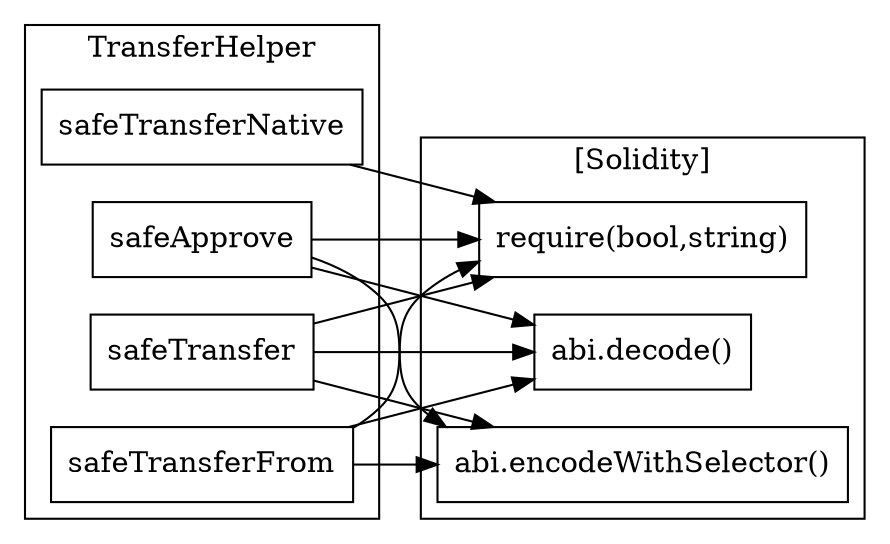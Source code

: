 strict digraph {
rankdir="LR"
node [shape=box]
subgraph cluster_943_TransferHelper {
label = "TransferHelper"
"943_safeApprove" [label="safeApprove"]
"943_safeTransferNative" [label="safeTransferNative"]
"943_safeTransfer" [label="safeTransfer"]
"943_safeTransferFrom" [label="safeTransferFrom"]
}subgraph cluster_solidity {
label = "[Solidity]"
"require(bool,string)" 
"abi.encodeWithSelector()" 
"abi.decode()" 
"943_safeTransfer" -> "abi.encodeWithSelector()"
"943_safeTransferFrom" -> "abi.decode()"
"943_safeTransfer" -> "abi.decode()"
"943_safeTransferFrom" -> "require(bool,string)"
"943_safeApprove" -> "abi.encodeWithSelector()"
"943_safeApprove" -> "require(bool,string)"
"943_safeTransfer" -> "require(bool,string)"
"943_safeTransferFrom" -> "abi.encodeWithSelector()"
"943_safeTransferNative" -> "require(bool,string)"
"943_safeApprove" -> "abi.decode()"
}
}